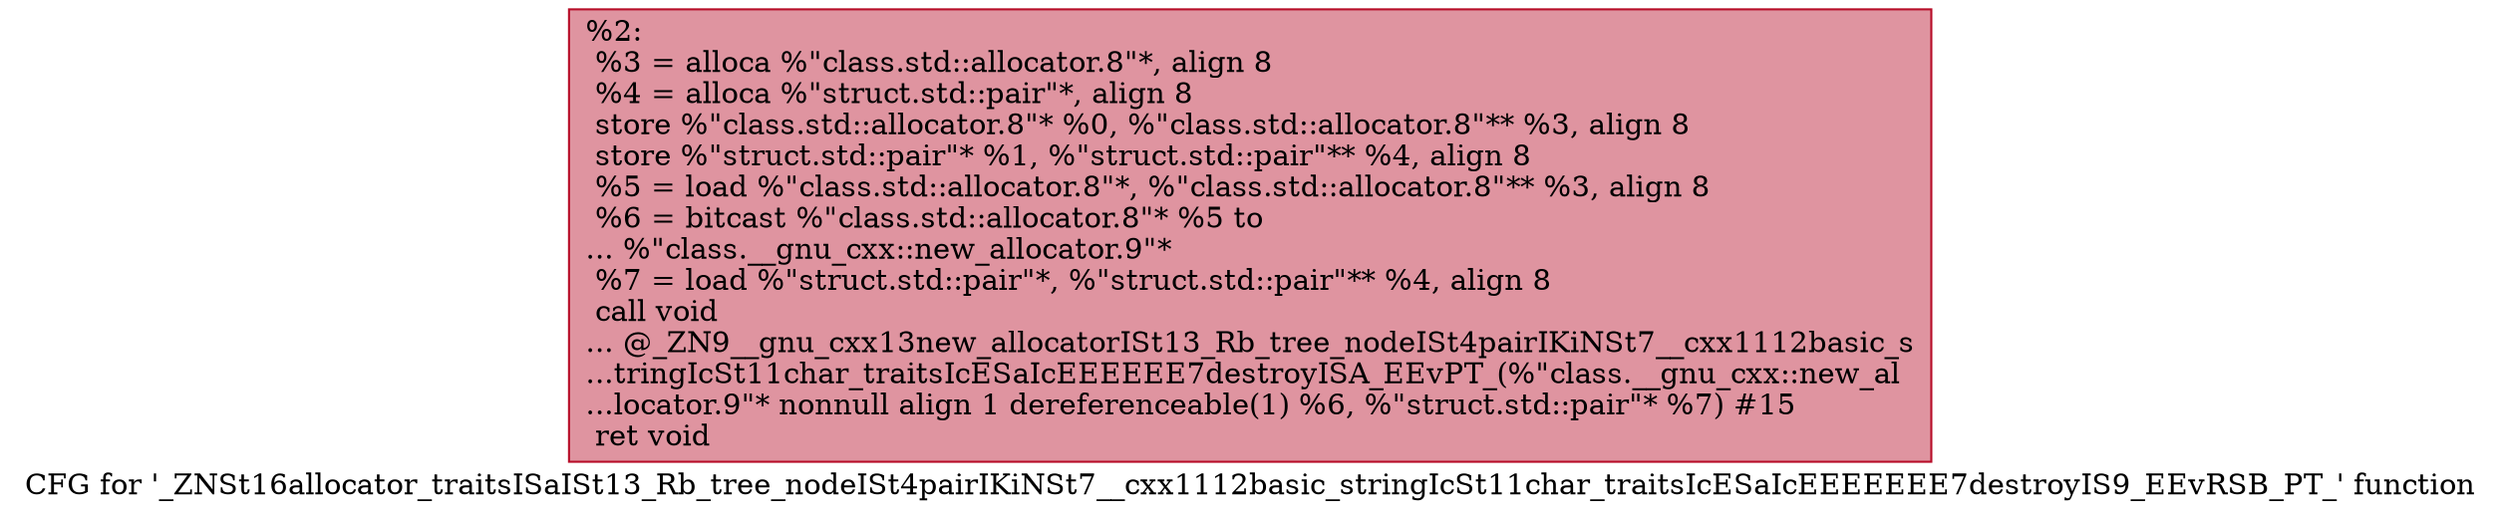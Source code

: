 digraph "CFG for '_ZNSt16allocator_traitsISaISt13_Rb_tree_nodeISt4pairIKiNSt7__cxx1112basic_stringIcSt11char_traitsIcESaIcEEEEEEE7destroyIS9_EEvRSB_PT_' function" {
	label="CFG for '_ZNSt16allocator_traitsISaISt13_Rb_tree_nodeISt4pairIKiNSt7__cxx1112basic_stringIcSt11char_traitsIcESaIcEEEEEEE7destroyIS9_EEvRSB_PT_' function";

	Node0x561d2df2c160 [shape=record,color="#b70d28ff", style=filled, fillcolor="#b70d2870",label="{%2:\l  %3 = alloca %\"class.std::allocator.8\"*, align 8\l  %4 = alloca %\"struct.std::pair\"*, align 8\l  store %\"class.std::allocator.8\"* %0, %\"class.std::allocator.8\"** %3, align 8\l  store %\"struct.std::pair\"* %1, %\"struct.std::pair\"** %4, align 8\l  %5 = load %\"class.std::allocator.8\"*, %\"class.std::allocator.8\"** %3, align 8\l  %6 = bitcast %\"class.std::allocator.8\"* %5 to\l... %\"class.__gnu_cxx::new_allocator.9\"*\l  %7 = load %\"struct.std::pair\"*, %\"struct.std::pair\"** %4, align 8\l  call void\l... @_ZN9__gnu_cxx13new_allocatorISt13_Rb_tree_nodeISt4pairIKiNSt7__cxx1112basic_s\l...tringIcSt11char_traitsIcESaIcEEEEEE7destroyISA_EEvPT_(%\"class.__gnu_cxx::new_al\l...locator.9\"* nonnull align 1 dereferenceable(1) %6, %\"struct.std::pair\"* %7) #15\l  ret void\l}"];
}
